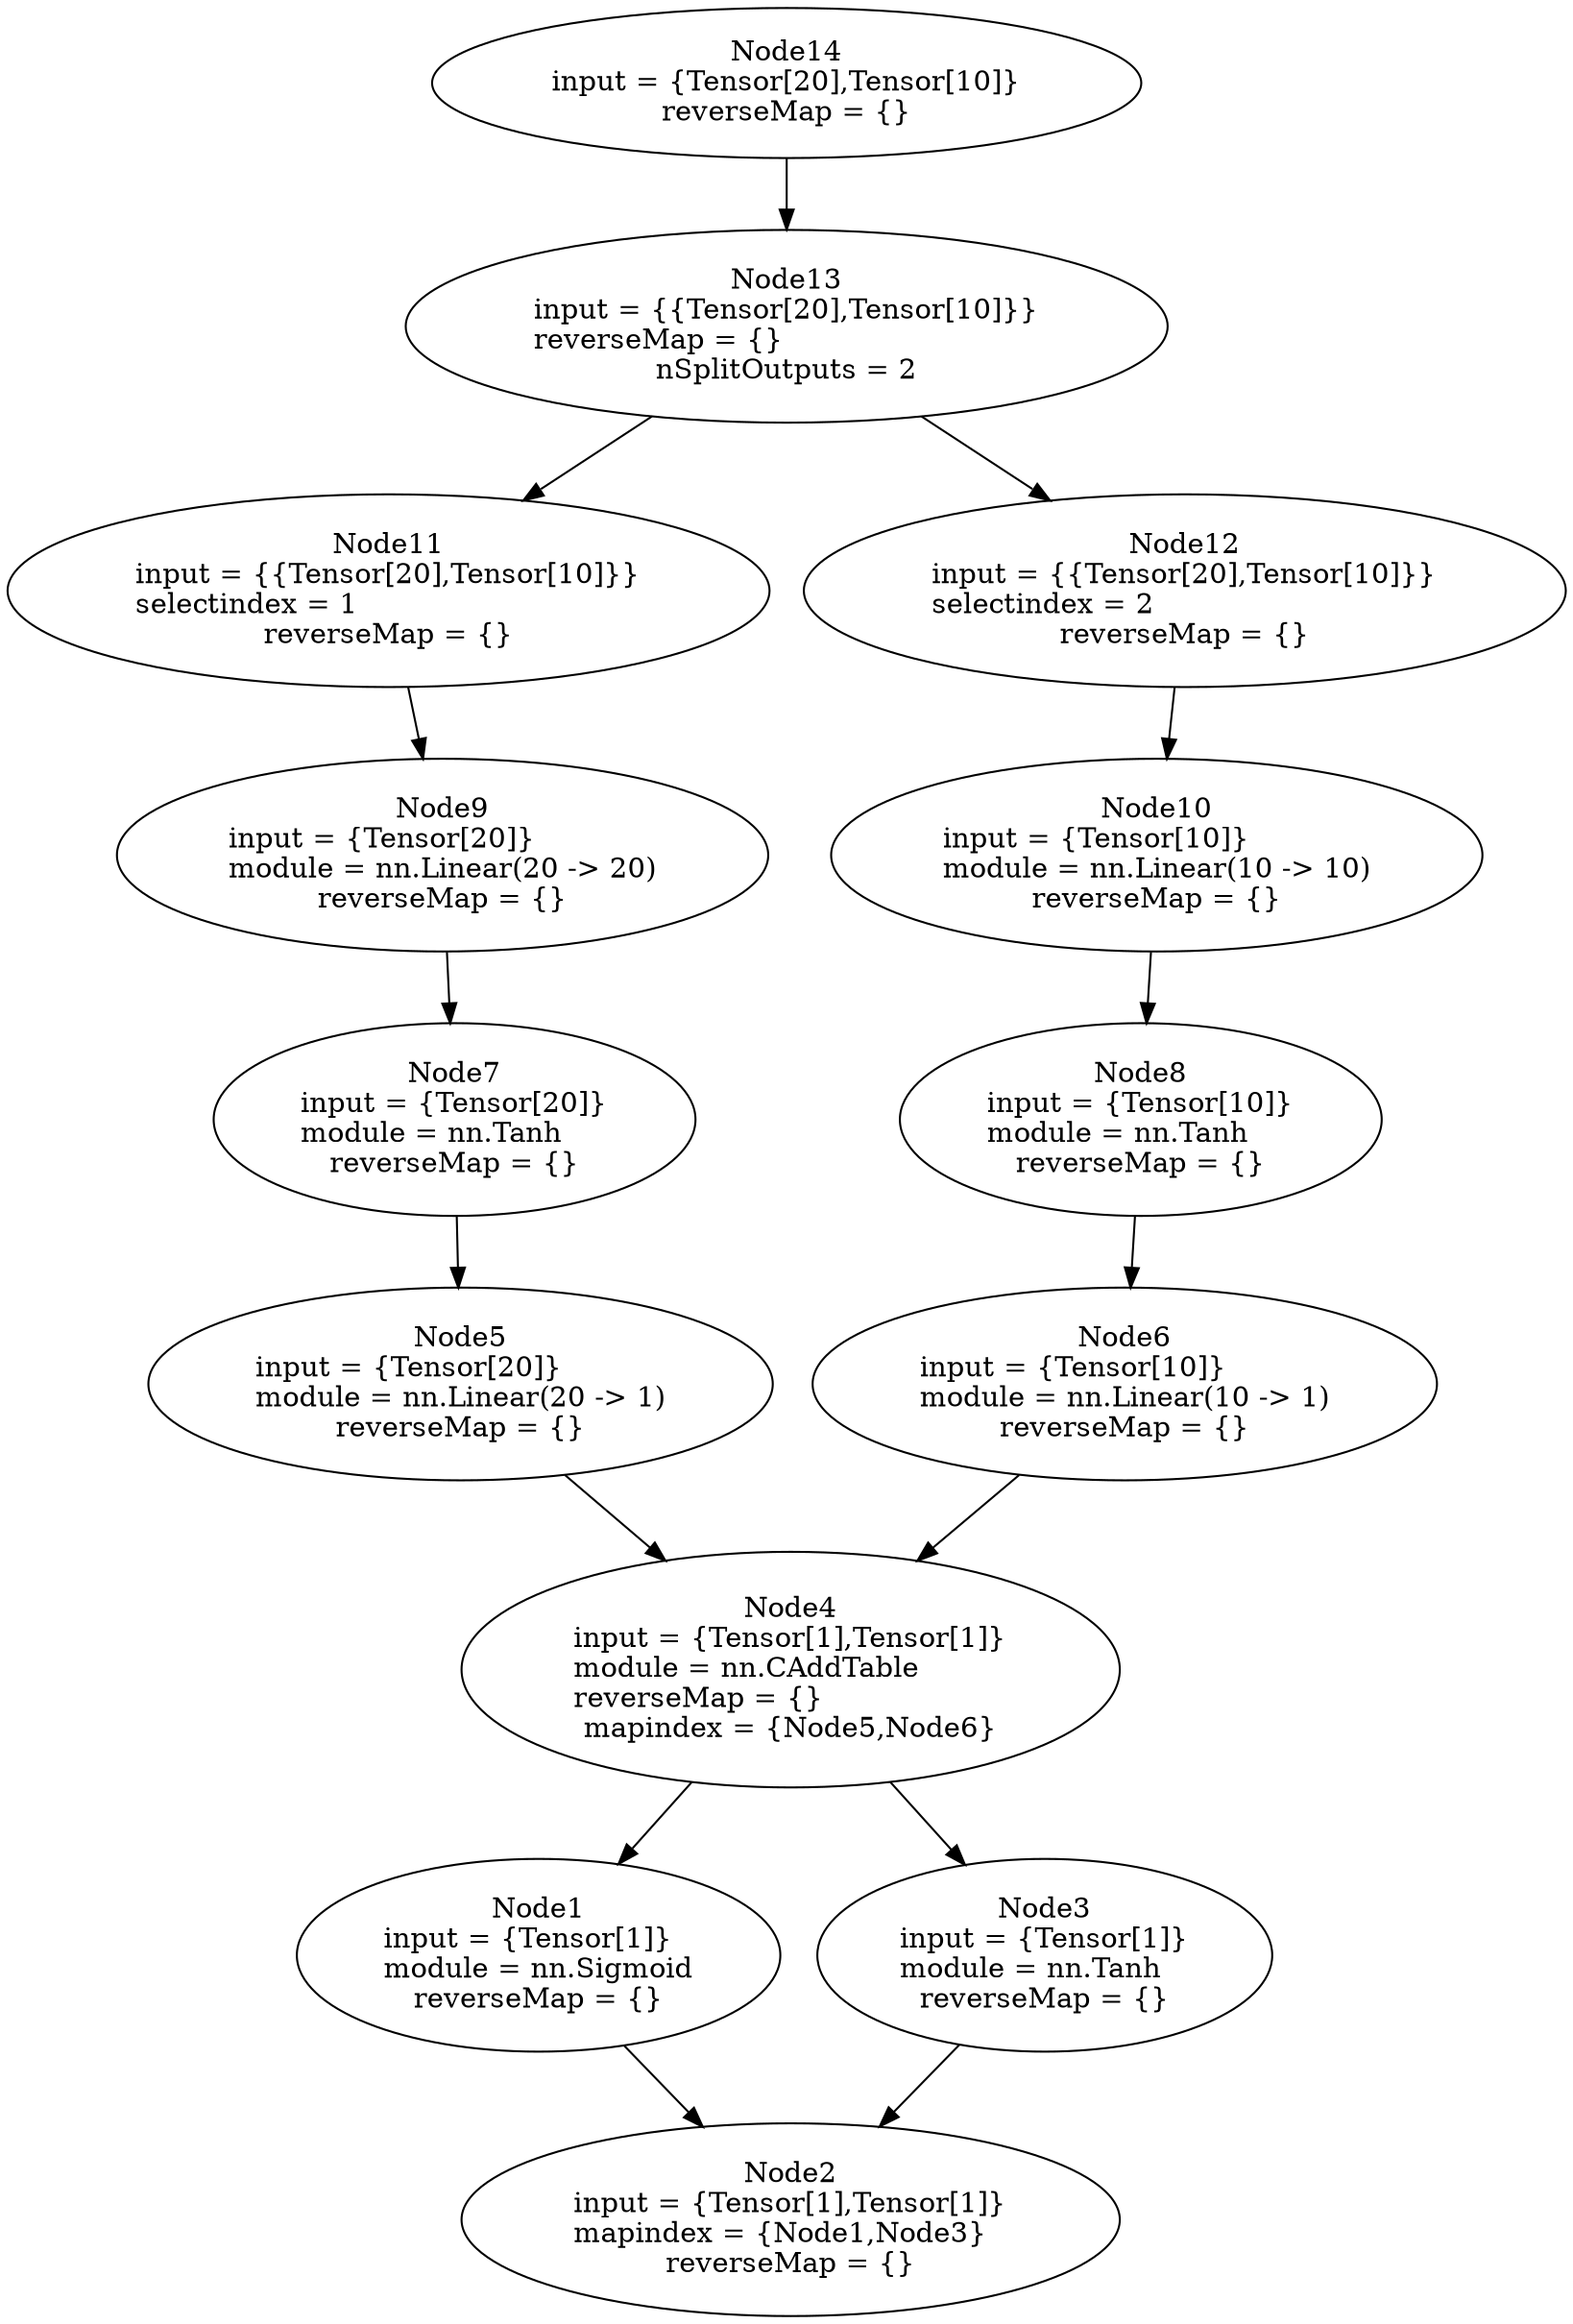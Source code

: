 digraph G {
	graph [bb="0,0,614,1154"];
	node [label="\N",
		shape=oval
	];
	n1	 [height=1.3356,
		label="Node1\ninput = {Tensor[1]}\lmodule = nn.Sigmoid\lreverseMap = {}",
		pos="212,180",
		tooltip="[[C]]:-1_",
		width=2.6788];
	n2	 [height=1.3356,
		label="Node2\ninput = {Tensor[1],Tensor[1]}\lmapindex = {Node1,Node3}\lreverseMap = {}",
		pos="314,48",
		tooltip="[[C]]:-1_",
		width=3.6126];
	n1 -> n2	 [pos="e,278.46,94.297 246.53,134.99 254.73,124.54 263.56,113.28 272.05,102.46"];
	n3	 [height=1.3356,
		label="Node3\ninput = {Tensor[1]}\lmodule = nn.Tanh\lreverseMap = {}",
		pos="417,180",
		tooltip="[[C]]:-1_",
		width=2.4834];
	n3 -> n2	 [pos="e,350.08,94.535 382.42,135.35 374.04,124.78 365,113.37 356.32,102.42"];
	n4	 [height=1.6303,
		label="Node4\ninput = {Tensor[1],Tensor[1]}\lmodule = nn.CAddTable\lreverseMap = {}\lmapindex = {Node5,Node6}",
		pos="314,323",
		tooltip="[[C]]:-1_",
		width=3.6126];
	n4 -> n1	 [pos="e,244.21,225.53 274.27,267.08 266.34,256.11 258.02,244.62 250.14,233.72"];
	n4 -> n3	 [pos="e,384.79,225.09 354.12,267.08 362.22,255.99 370.72,244.36 378.75,233.36"];
	n5	 [height=1.3356,
		label="Node5\ninput = {Tensor[20]}\lmodule = nn.Linear(20 -> 1)\lreverseMap = {}",
		pos="180,466",
		tooltip="[[C]]:-1_",
		width=3.4507];
	n5 -> n4	 [pos="e,263.44,377.21 222.4,420.39 233.19,409.03 244.98,396.63 256.39,384.62"];
	n6	 [height=1.3356,
		label="Node6\ninput = {Tensor[10]}\lmodule = nn.Linear(10 -> 1)\lreverseMap = {}",
		pos="448,466",
		tooltip="[[C]]:-1_",
		width=3.4507];
	n6 -> n4	 [pos="e,364.56,377.21 405.6,420.39 394.81,409.03 383.02,396.63 371.61,384.62"];
	n7	 [height=1.3356,
		label="Node7\ninput = {Tensor[20]}\lmodule = nn.Tanh\lreverseMap = {}",
		pos="178,598",
		tooltip="[[C]]:-1_",
		width=2.6216];
	n7 -> n5	 [pos="e,179.27,514.48 178.73,549.7 178.85,541.54 178.98,532.99 179.11,524.6"];
	n8	 [height=1.3356,
		label="Node8\ninput = {Tensor[10]}\lmodule = nn.Tanh\lreverseMap = {}",
		pos="452,598",
		tooltip="[[C]]:-1_",
		width=2.6216];
	n8 -> n6	 [pos="e,449.46,514.48 450.54,549.7 450.29,541.54 450.03,532.99 449.77,524.6"];
	n9	 [height=1.3356,
		label="Node9\ninput = {Tensor[20]}\lmodule = nn.Linear(20 -> 20)\lreverseMap = {}",
		pos="169,730",
		tooltip="[[C]]:-1_",
		width=3.5652];
	n9 -> n7	 [pos="e,174.71,646.48 172.27,681.7 172.84,673.54 173.43,664.99 174.01,656.6"];
	n10	 [height=1.3356,
		label="Node10\ninput = {Tensor[10]}\lmodule = nn.Linear(10 -> 10)\lreverseMap = {}",
		pos="454,730",
		tooltip="[[C]]:-1_",
		width=3.5652];
	n10 -> n8	 [pos="e,452.73,646.48 453.27,681.7 453.15,673.54 453.02,664.99 452.89,656.6"];
	n11	 [height=1.3356,
		label="Node11\ninput = {{Tensor[20],Tensor[10]}}\lselectindex = 1\lreverseMap = {}",
		pos="149,862",
		tooltip="[[C]]:-1_-1",
		width=4.1417];
	n11 -> n9	 [pos="e,161.76,778.05 156.28,813.7 157.56,805.35 158.91,796.58 160.23,788"];
	n12	 [height=1.3356,
		label="Node12\ninput = {{Tensor[20],Tensor[10]}}\lselectindex = 2\lreverseMap = {}",
		pos="465,862",
		tooltip="[[C]]:-1_-2",
		width=4.1417];
	n12 -> n10	 [pos="e,458.02,778.48 461,813.7 460.31,805.54 459.58,796.99 458.87,788.6"];
	n13	 [height=1.3356,
		label="Node13\ninput = {{Tensor[20],Tensor[10]}}\lreverseMap = {}\lnSplitOutputs = 2",
		pos="307,994",
		tooltip="[[C]]:-1_ split at [...ddhartha/torch/install/share/lua/5.1/nngraph/gmodule.lua]:96-mnode",
		width=4.1417];
	n13 -> n11	 [pos="e,202.44,906.97 253.51,948.99 239.61,937.55 224.53,925.15 210.27,913.41"];
	n13 -> n12	 [pos="e,411.56,906.97 360.49,948.99 374.39,937.55 389.47,925.15 403.73,913.41"];
	n14	 [height=1.041,
		label="Node14\ninput = {Tensor[20],Tensor[10]}\lreverseMap = {}",
		pos="307,1116",
		tooltip="[[C]]:-1_",
		width=3.8653];
	n14 -> n13	 [pos="e,307,1042.5 307,1078.3 307,1070.2 307,1061.4 307,1052.7"];
}
